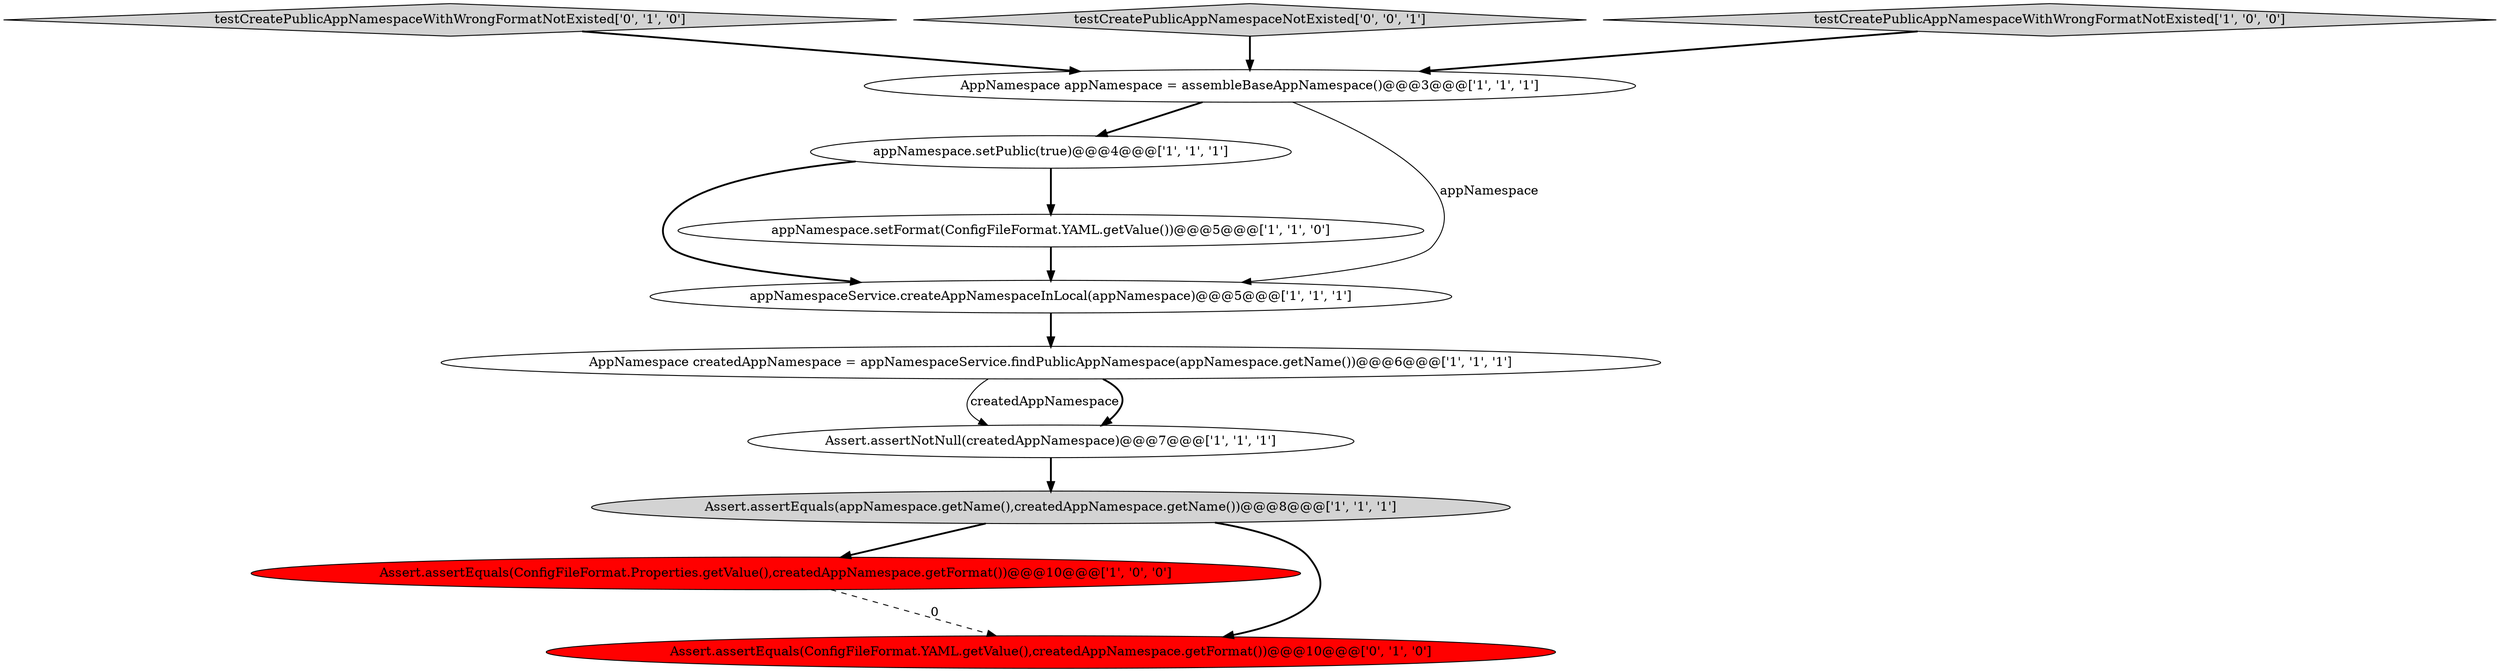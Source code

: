 digraph {
1 [style = filled, label = "Assert.assertEquals(appNamespace.getName(),createdAppNamespace.getName())@@@8@@@['1', '1', '1']", fillcolor = lightgray, shape = ellipse image = "AAA0AAABBB1BBB"];
4 [style = filled, label = "Assert.assertEquals(ConfigFileFormat.Properties.getValue(),createdAppNamespace.getFormat())@@@10@@@['1', '0', '0']", fillcolor = red, shape = ellipse image = "AAA1AAABBB1BBB"];
10 [style = filled, label = "testCreatePublicAppNamespaceWithWrongFormatNotExisted['0', '1', '0']", fillcolor = lightgray, shape = diamond image = "AAA0AAABBB2BBB"];
9 [style = filled, label = "Assert.assertEquals(ConfigFileFormat.YAML.getValue(),createdAppNamespace.getFormat())@@@10@@@['0', '1', '0']", fillcolor = red, shape = ellipse image = "AAA1AAABBB2BBB"];
11 [style = filled, label = "testCreatePublicAppNamespaceNotExisted['0', '0', '1']", fillcolor = lightgray, shape = diamond image = "AAA0AAABBB3BBB"];
8 [style = filled, label = "appNamespace.setPublic(true)@@@4@@@['1', '1', '1']", fillcolor = white, shape = ellipse image = "AAA0AAABBB1BBB"];
6 [style = filled, label = "AppNamespace appNamespace = assembleBaseAppNamespace()@@@3@@@['1', '1', '1']", fillcolor = white, shape = ellipse image = "AAA0AAABBB1BBB"];
0 [style = filled, label = "testCreatePublicAppNamespaceWithWrongFormatNotExisted['1', '0', '0']", fillcolor = lightgray, shape = diamond image = "AAA0AAABBB1BBB"];
7 [style = filled, label = "Assert.assertNotNull(createdAppNamespace)@@@7@@@['1', '1', '1']", fillcolor = white, shape = ellipse image = "AAA0AAABBB1BBB"];
5 [style = filled, label = "AppNamespace createdAppNamespace = appNamespaceService.findPublicAppNamespace(appNamespace.getName())@@@6@@@['1', '1', '1']", fillcolor = white, shape = ellipse image = "AAA0AAABBB1BBB"];
3 [style = filled, label = "appNamespaceService.createAppNamespaceInLocal(appNamespace)@@@5@@@['1', '1', '1']", fillcolor = white, shape = ellipse image = "AAA0AAABBB1BBB"];
2 [style = filled, label = "appNamespace.setFormat(ConfigFileFormat.YAML.getValue())@@@5@@@['1', '1', '0']", fillcolor = white, shape = ellipse image = "AAA0AAABBB1BBB"];
5->7 [style = solid, label="createdAppNamespace"];
5->7 [style = bold, label=""];
11->6 [style = bold, label=""];
6->3 [style = solid, label="appNamespace"];
1->4 [style = bold, label=""];
3->5 [style = bold, label=""];
4->9 [style = dashed, label="0"];
7->1 [style = bold, label=""];
8->2 [style = bold, label=""];
0->6 [style = bold, label=""];
10->6 [style = bold, label=""];
1->9 [style = bold, label=""];
6->8 [style = bold, label=""];
2->3 [style = bold, label=""];
8->3 [style = bold, label=""];
}
